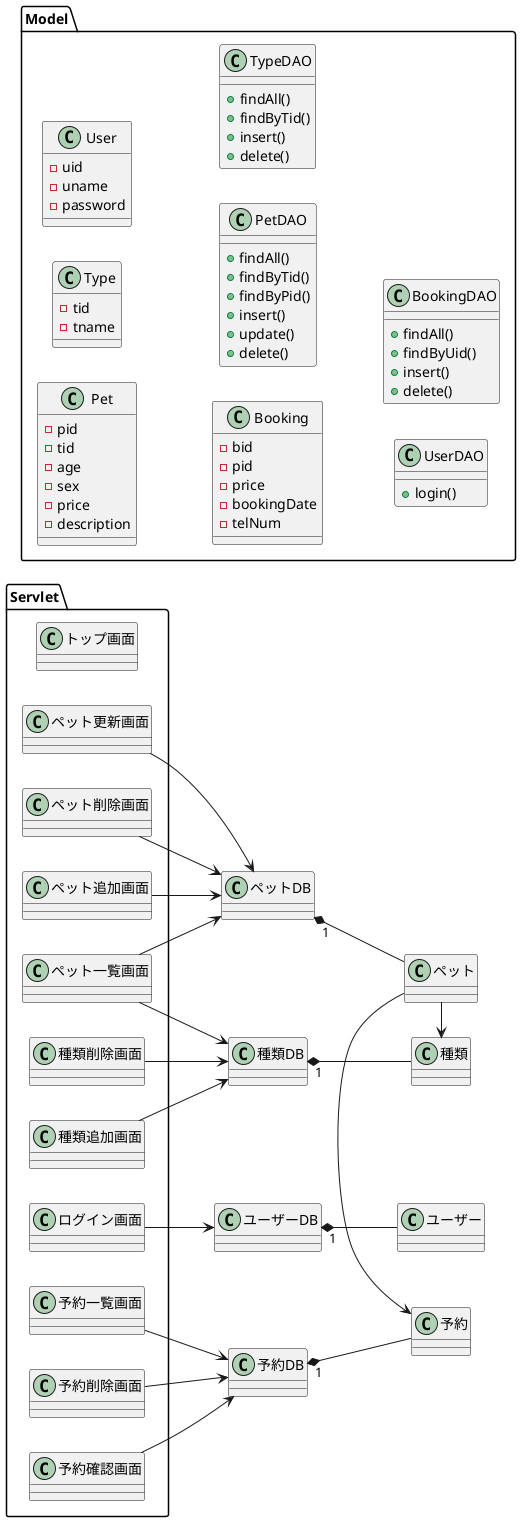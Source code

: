 @startuml
left to right direction

package Model{
class Pet{
	-pid
	-tid
	-age
	-sex
	-price
	-description
}

class Type{
	-tid
	-tname
}

class User{
	-uid
	-uname
	-password
}

class Booking{
	-bid
	-pid
	-price
	-bookingDate
	-telNum
}

class PetDAO{
	+findAll()
	+findByTid()
	+findByPid()
	+insert()
	+update()
	+delete()
}

class TypeDAO{
	+findAll()
	+findByTid()
	+insert()
	+delete()
}

class UserDAO{
	+login()
}

class BookingDAO{
	+findAll()
	+findByUid()
	+insert()
	+delete()
}
}

package Servlet{
class トップ画面
class ペット一覧画面
class ログイン画面
class ペット追加画面
class ペット更新画面
class ペット削除画面
class 種類追加画面
class 種類削除画面
class 予約確認画面
class 予約一覧画面
class 予約削除画面

}

ペットDB "1" *-- ペット
種類DB "1" *-- 種類
ユーザーDB "1" *-- ユーザー
予約DB "1" *-- 予約
ペット -> 種類
ペット -> 予約

ペット一覧画面-->種類DB
ペット一覧画面-->ペットDB
ログイン画面-->ユーザーDB
ペット追加画面-->ペットDB
ペット更新画面-->ペットDB
種類追加画面-->種類DB
種類削除画面-->種類DB
ペット削除画面-->ペットDB
予約確認画面-->予約DB
予約一覧画面-->予約DB
予約削除画面-->予約DB

@enduml